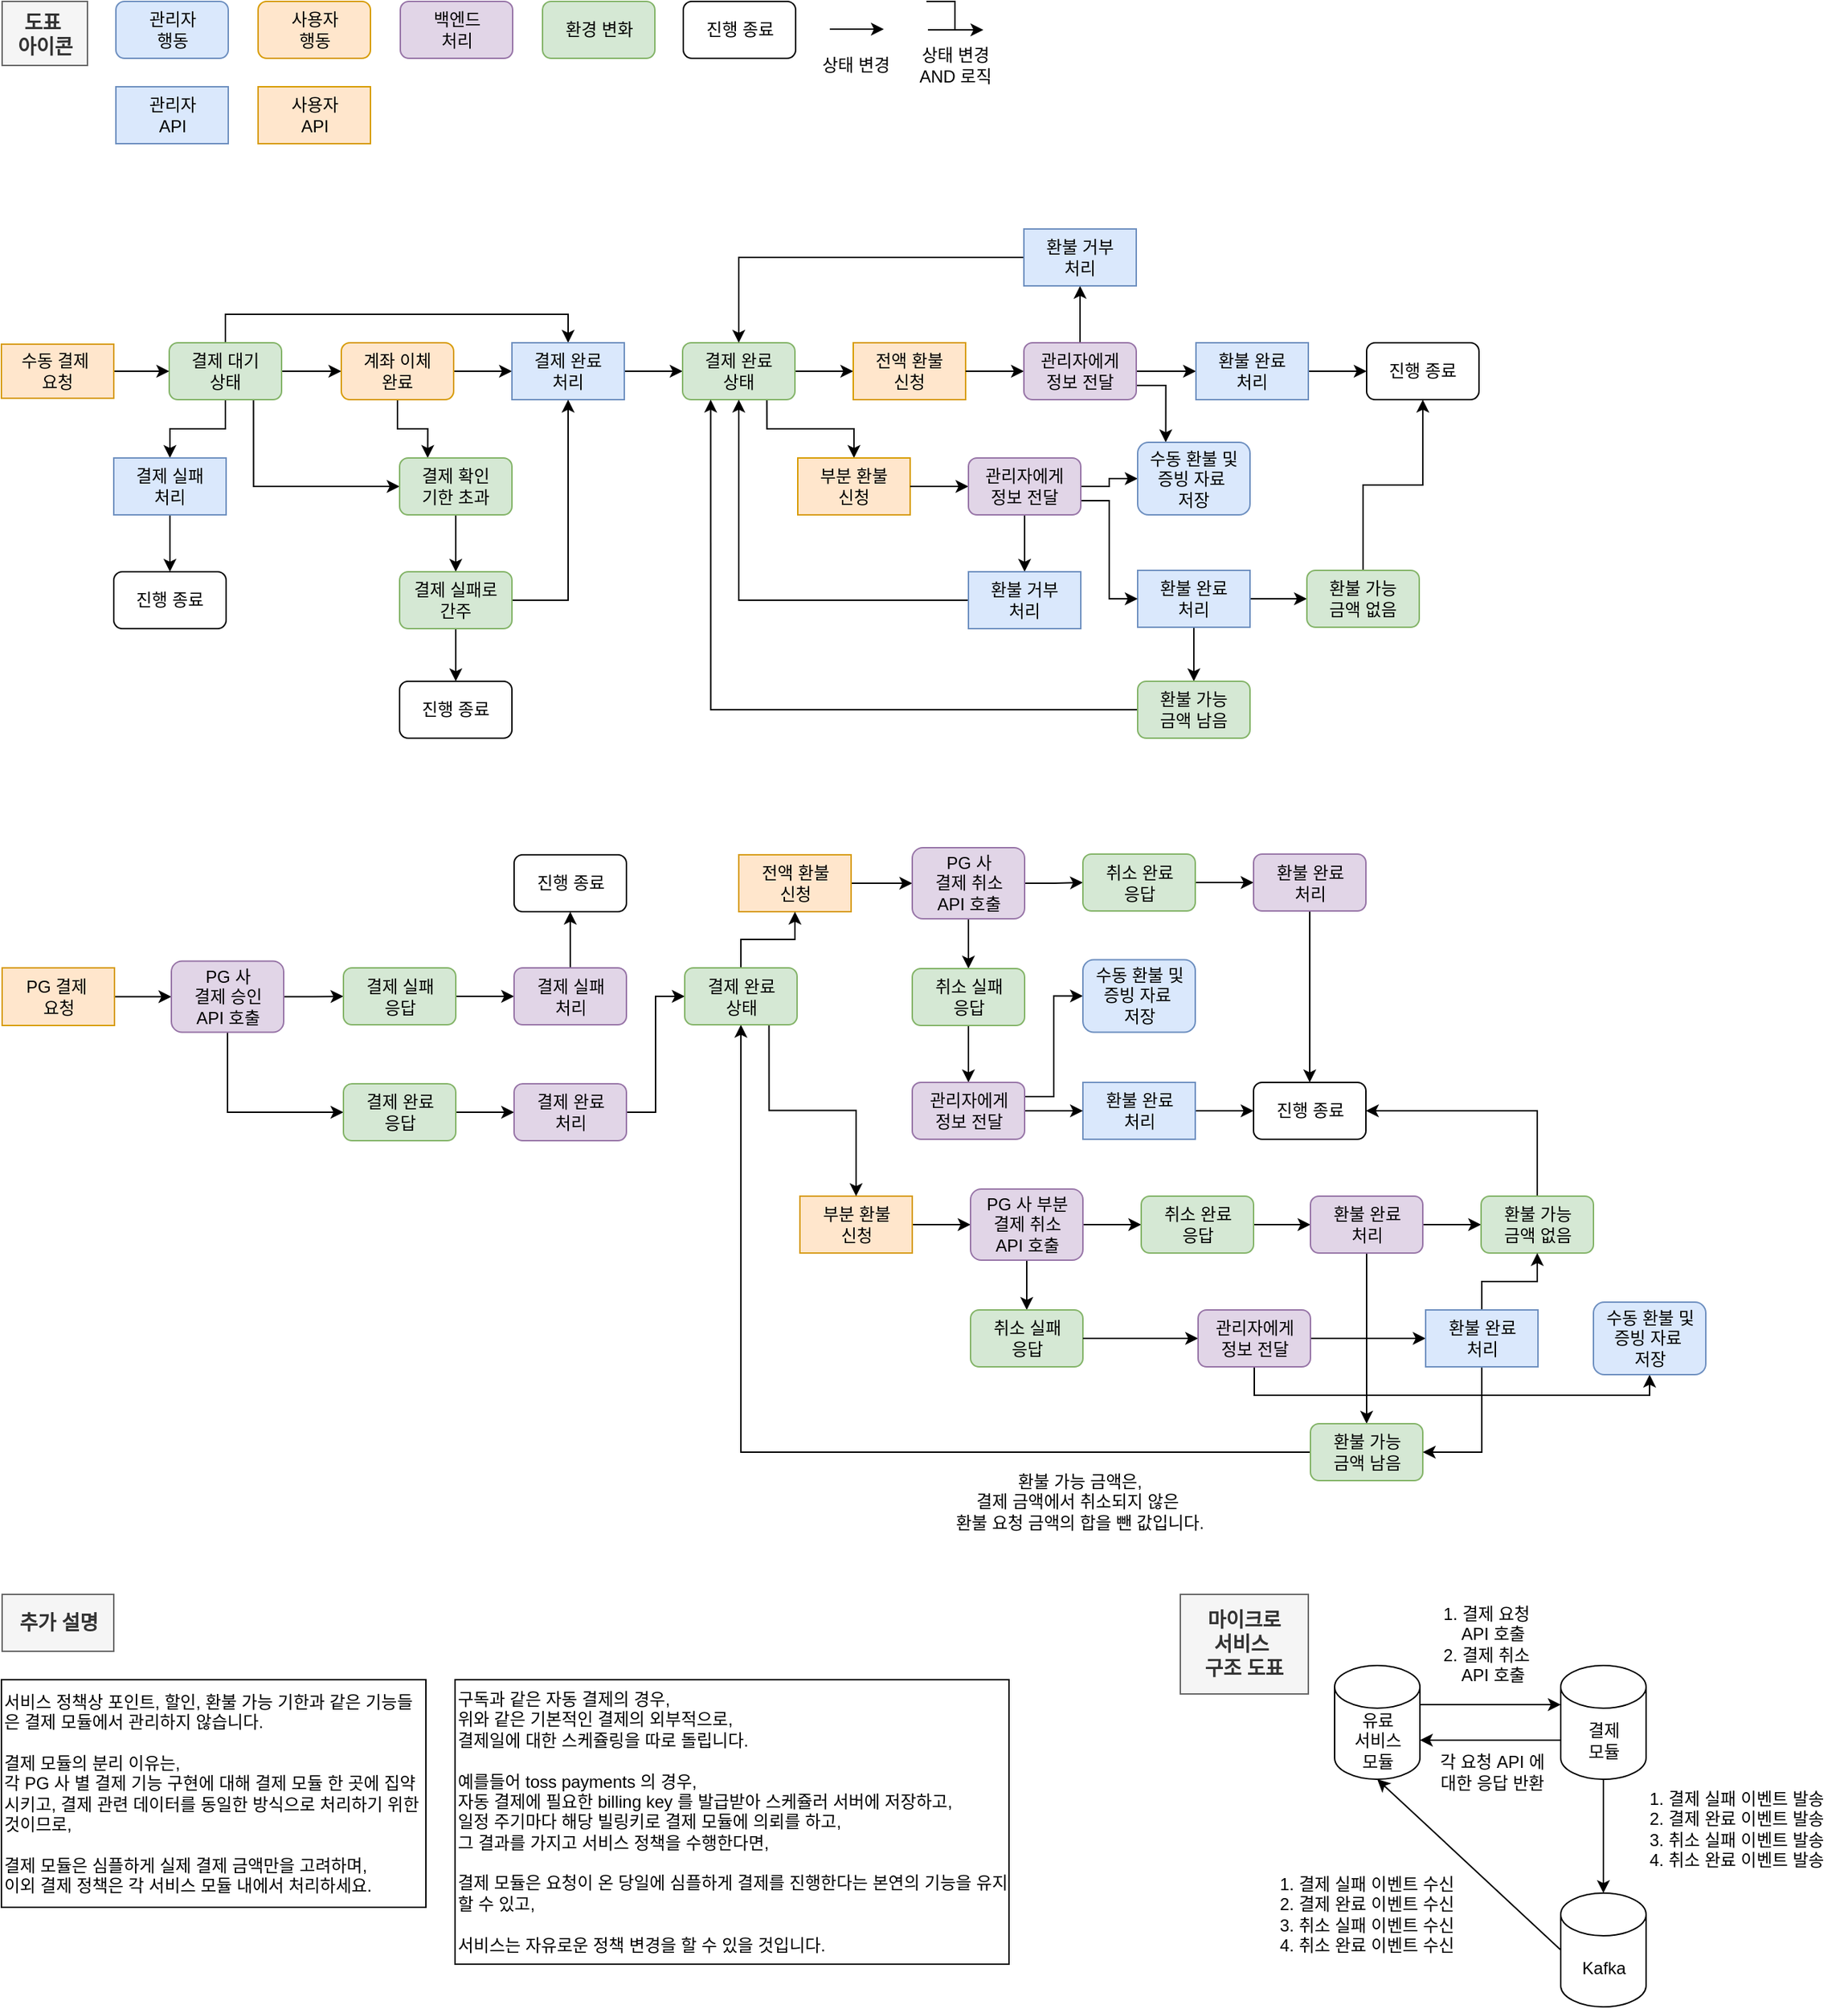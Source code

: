 <mxfile version="26.0.10">
  <diagram id="oqy4PZCd6PENjl3Pe7tr" name="페이지-1">
    <mxGraphModel dx="2247" dy="738" grid="1" gridSize="10" guides="1" tooltips="1" connect="1" arrows="1" fold="1" page="1" pageScale="1" pageWidth="827" pageHeight="1169" math="0" shadow="0">
      <root>
        <mxCell id="0" />
        <mxCell id="1" parent="0" />
        <mxCell id="JlWx71PcETxcQGxaRROG-6" value="도표&amp;nbsp;&lt;div&gt;아이콘&lt;/div&gt;" style="text;html=1;align=center;verticalAlign=middle;whiteSpace=wrap;rounded=0;fontStyle=1;fontSize=14;fillColor=#f5f5f5;fontColor=#333333;strokeColor=#666666;" parent="1" vertex="1">
          <mxGeometry x="-758.5" y="40" width="60" height="45" as="geometry" />
        </mxCell>
        <mxCell id="1YGuz9OffCYlHXGNewsi-32" style="edgeStyle=orthogonalEdgeStyle;rounded=0;orthogonalLoop=1;jettySize=auto;html=1;exitX=1;exitY=0.5;exitDx=0;exitDy=0;entryX=0;entryY=0.5;entryDx=0;entryDy=0;" edge="1" parent="1" source="JlWx71PcETxcQGxaRROG-9" target="JlWx71PcETxcQGxaRROG-17">
          <mxGeometry relative="1" as="geometry" />
        </mxCell>
        <mxCell id="JlWx71PcETxcQGxaRROG-9" value="PG&amp;nbsp;&lt;span style=&quot;background-color: transparent; color: light-dark(rgb(0, 0, 0), rgb(229, 255, 0));&quot;&gt;결제&amp;nbsp;&lt;/span&gt;&lt;div&gt;요청&lt;/div&gt;" style="rounded=0;whiteSpace=wrap;html=1;fillColor=#ffe6cc;strokeColor=#d79b00;fontColor=light-dark(#000000,#E5FF00);" parent="1" vertex="1">
          <mxGeometry x="-758.5" y="719.5" width="79" height="40.5" as="geometry" />
        </mxCell>
        <mxCell id="JlWx71PcETxcQGxaRROG-10" value="사용자&lt;div&gt;행동&lt;/div&gt;" style="rounded=1;whiteSpace=wrap;html=1;fillColor=#ffe6cc;strokeColor=#d79b00;" parent="1" vertex="1">
          <mxGeometry x="-578.5" y="40" width="79" height="40" as="geometry" />
        </mxCell>
        <mxCell id="JlWx71PcETxcQGxaRROG-11" value="환경 변화" style="rounded=1;whiteSpace=wrap;html=1;fillColor=#d5e8d4;strokeColor=#82b366;" parent="1" vertex="1">
          <mxGeometry x="-378.5" y="40" width="79" height="40" as="geometry" />
        </mxCell>
        <mxCell id="JlWx71PcETxcQGxaRROG-12" value="관리자&lt;div&gt;행동&lt;/div&gt;" style="rounded=1;whiteSpace=wrap;html=1;fillColor=#dae8fc;strokeColor=#6c8ebf;" parent="1" vertex="1">
          <mxGeometry x="-678.5" y="40" width="79" height="40" as="geometry" />
        </mxCell>
        <mxCell id="JlWx71PcETxcQGxaRROG-16" value="백엔드&lt;div&gt;처리&lt;/div&gt;" style="rounded=1;whiteSpace=wrap;html=1;fillColor=#e1d5e7;strokeColor=#9673a6;" parent="1" vertex="1">
          <mxGeometry x="-478.5" y="40" width="79" height="40" as="geometry" />
        </mxCell>
        <mxCell id="JlWx71PcETxcQGxaRROG-84" style="edgeStyle=orthogonalEdgeStyle;rounded=0;orthogonalLoop=1;jettySize=auto;html=1;exitX=0.5;exitY=1;exitDx=0;exitDy=0;entryX=0;entryY=0.5;entryDx=0;entryDy=0;" parent="1" source="JlWx71PcETxcQGxaRROG-17" target="JlWx71PcETxcQGxaRROG-23" edge="1">
          <mxGeometry relative="1" as="geometry" />
        </mxCell>
        <mxCell id="1YGuz9OffCYlHXGNewsi-34" style="edgeStyle=orthogonalEdgeStyle;rounded=0;orthogonalLoop=1;jettySize=auto;html=1;exitX=1;exitY=0.5;exitDx=0;exitDy=0;entryX=0;entryY=0.5;entryDx=0;entryDy=0;" edge="1" parent="1" source="JlWx71PcETxcQGxaRROG-17" target="JlWx71PcETxcQGxaRROG-18">
          <mxGeometry relative="1" as="geometry" />
        </mxCell>
        <mxCell id="JlWx71PcETxcQGxaRROG-17" value="PG 사&lt;div&gt;결제 승인&lt;/div&gt;&lt;div&gt;API 호출&lt;/div&gt;" style="rounded=1;whiteSpace=wrap;html=1;fillColor=#e1d5e7;strokeColor=#9673a6;" parent="1" vertex="1">
          <mxGeometry x="-639.5" y="714.75" width="79" height="50" as="geometry" />
        </mxCell>
        <mxCell id="1YGuz9OffCYlHXGNewsi-35" style="edgeStyle=orthogonalEdgeStyle;rounded=0;orthogonalLoop=1;jettySize=auto;html=1;exitX=1;exitY=0.5;exitDx=0;exitDy=0;entryX=0;entryY=0.5;entryDx=0;entryDy=0;" edge="1" parent="1" source="JlWx71PcETxcQGxaRROG-18" target="JlWx71PcETxcQGxaRROG-21">
          <mxGeometry relative="1" as="geometry" />
        </mxCell>
        <mxCell id="JlWx71PcETxcQGxaRROG-18" value="결제 실패&lt;div&gt;응답&lt;/div&gt;" style="rounded=1;whiteSpace=wrap;html=1;fillColor=#d5e8d4;strokeColor=#82b366;" parent="1" vertex="1">
          <mxGeometry x="-518.5" y="719.5" width="79" height="40" as="geometry" />
        </mxCell>
        <mxCell id="JlWx71PcETxcQGxaRROG-104" style="edgeStyle=orthogonalEdgeStyle;rounded=0;orthogonalLoop=1;jettySize=auto;html=1;exitX=0.5;exitY=0;exitDx=0;exitDy=0;entryX=0.5;entryY=1;entryDx=0;entryDy=0;" parent="1" source="JlWx71PcETxcQGxaRROG-21" target="JlWx71PcETxcQGxaRROG-82" edge="1">
          <mxGeometry relative="1" as="geometry" />
        </mxCell>
        <mxCell id="JlWx71PcETxcQGxaRROG-21" value="결제 실패&lt;div&gt;처리&lt;/div&gt;" style="rounded=1;whiteSpace=wrap;html=1;fillColor=#e1d5e7;strokeColor=#9673a6;" parent="1" vertex="1">
          <mxGeometry x="-398.5" y="719.5" width="79" height="40" as="geometry" />
        </mxCell>
        <mxCell id="JlWx71PcETxcQGxaRROG-31" style="edgeStyle=orthogonalEdgeStyle;rounded=0;orthogonalLoop=1;jettySize=auto;html=1;exitX=1;exitY=0.5;exitDx=0;exitDy=0;entryX=0;entryY=0.5;entryDx=0;entryDy=0;" parent="1" source="JlWx71PcETxcQGxaRROG-23" target="JlWx71PcETxcQGxaRROG-30" edge="1">
          <mxGeometry relative="1" as="geometry" />
        </mxCell>
        <mxCell id="JlWx71PcETxcQGxaRROG-23" value="결제 완료&lt;div&gt;응답&lt;/div&gt;" style="rounded=1;whiteSpace=wrap;html=1;fillColor=#d5e8d4;strokeColor=#82b366;" parent="1" vertex="1">
          <mxGeometry x="-518.5" y="801" width="79" height="40" as="geometry" />
        </mxCell>
        <mxCell id="CvlWErG64kKq0DU1_9UF-93" style="edgeStyle=orthogonalEdgeStyle;rounded=0;orthogonalLoop=1;jettySize=auto;html=1;exitX=1;exitY=0.5;exitDx=0;exitDy=0;entryX=0;entryY=0.5;entryDx=0;entryDy=0;" parent="1" source="JlWx71PcETxcQGxaRROG-30" target="CvlWErG64kKq0DU1_9UF-92" edge="1">
          <mxGeometry relative="1" as="geometry" />
        </mxCell>
        <mxCell id="JlWx71PcETxcQGxaRROG-30" value="결제 완료&lt;div&gt;처리&lt;/div&gt;" style="rounded=1;whiteSpace=wrap;html=1;fillColor=#e1d5e7;strokeColor=#9673a6;" parent="1" vertex="1">
          <mxGeometry x="-398.5" y="801" width="79" height="40" as="geometry" />
        </mxCell>
        <mxCell id="JlWx71PcETxcQGxaRROG-49" style="edgeStyle=orthogonalEdgeStyle;rounded=0;orthogonalLoop=1;jettySize=auto;html=1;exitX=1;exitY=0.5;exitDx=0;exitDy=0;entryX=0;entryY=0.5;entryDx=0;entryDy=0;" parent="1" source="JlWx71PcETxcQGxaRROG-34" target="JlWx71PcETxcQGxaRROG-37" edge="1">
          <mxGeometry relative="1" as="geometry" />
        </mxCell>
        <mxCell id="JlWx71PcETxcQGxaRROG-50" style="edgeStyle=orthogonalEdgeStyle;rounded=0;orthogonalLoop=1;jettySize=auto;html=1;exitX=0.5;exitY=1;exitDx=0;exitDy=0;entryX=0.5;entryY=0;entryDx=0;entryDy=0;" parent="1" source="JlWx71PcETxcQGxaRROG-34" target="JlWx71PcETxcQGxaRROG-39" edge="1">
          <mxGeometry relative="1" as="geometry" />
        </mxCell>
        <mxCell id="1YGuz9OffCYlHXGNewsi-1" style="edgeStyle=orthogonalEdgeStyle;rounded=0;orthogonalLoop=1;jettySize=auto;html=1;exitX=0.75;exitY=1;exitDx=0;exitDy=0;entryX=0;entryY=0.5;entryDx=0;entryDy=0;" edge="1" parent="1" source="JlWx71PcETxcQGxaRROG-34" target="JlWx71PcETxcQGxaRROG-86">
          <mxGeometry relative="1" as="geometry" />
        </mxCell>
        <mxCell id="1YGuz9OffCYlHXGNewsi-4" style="edgeStyle=orthogonalEdgeStyle;rounded=0;orthogonalLoop=1;jettySize=auto;html=1;exitX=0.5;exitY=0;exitDx=0;exitDy=0;entryX=0.5;entryY=0;entryDx=0;entryDy=0;" edge="1" parent="1" source="JlWx71PcETxcQGxaRROG-34" target="JlWx71PcETxcQGxaRROG-52">
          <mxGeometry relative="1" as="geometry" />
        </mxCell>
        <mxCell id="JlWx71PcETxcQGxaRROG-34" value="결제 대기&lt;div&gt;상태&lt;/div&gt;" style="rounded=1;whiteSpace=wrap;html=1;fillColor=#d5e8d4;strokeColor=#82b366;" parent="1" vertex="1">
          <mxGeometry x="-641" y="280" width="79" height="40" as="geometry" />
        </mxCell>
        <mxCell id="JlWx71PcETxcQGxaRROG-53" style="edgeStyle=orthogonalEdgeStyle;rounded=0;orthogonalLoop=1;jettySize=auto;html=1;exitX=1;exitY=0.5;exitDx=0;exitDy=0;entryX=0;entryY=0.5;entryDx=0;entryDy=0;" parent="1" source="JlWx71PcETxcQGxaRROG-37" target="JlWx71PcETxcQGxaRROG-52" edge="1">
          <mxGeometry relative="1" as="geometry" />
        </mxCell>
        <mxCell id="1YGuz9OffCYlHXGNewsi-16" style="edgeStyle=orthogonalEdgeStyle;rounded=0;orthogonalLoop=1;jettySize=auto;html=1;exitX=0.5;exitY=1;exitDx=0;exitDy=0;entryX=0.25;entryY=0;entryDx=0;entryDy=0;" edge="1" parent="1" source="JlWx71PcETxcQGxaRROG-37" target="JlWx71PcETxcQGxaRROG-86">
          <mxGeometry relative="1" as="geometry" />
        </mxCell>
        <mxCell id="JlWx71PcETxcQGxaRROG-37" value="계좌 이체&lt;div&gt;완료&lt;/div&gt;" style="rounded=1;whiteSpace=wrap;html=1;fillColor=#ffe6cc;strokeColor=#d79b00;" parent="1" vertex="1">
          <mxGeometry x="-520" y="280" width="79" height="40" as="geometry" />
        </mxCell>
        <mxCell id="JlWx71PcETxcQGxaRROG-51" style="edgeStyle=orthogonalEdgeStyle;rounded=0;orthogonalLoop=1;jettySize=auto;html=1;exitX=0.5;exitY=1;exitDx=0;exitDy=0;entryX=0.5;entryY=0;entryDx=0;entryDy=0;" parent="1" source="JlWx71PcETxcQGxaRROG-39" target="JlWx71PcETxcQGxaRROG-41" edge="1">
          <mxGeometry relative="1" as="geometry" />
        </mxCell>
        <mxCell id="JlWx71PcETxcQGxaRROG-39" value="결제 실패&lt;div&gt;처리&lt;/div&gt;" style="rounded=0;whiteSpace=wrap;html=1;fillColor=#dae8fc;strokeColor=#6c8ebf;fontColor=light-dark(#000000,#E5FF00);" parent="1" vertex="1">
          <mxGeometry x="-680" y="361" width="79" height="40" as="geometry" />
        </mxCell>
        <mxCell id="JlWx71PcETxcQGxaRROG-41" value="진행 종료" style="rounded=1;whiteSpace=wrap;html=1;" parent="1" vertex="1">
          <mxGeometry x="-680" y="441" width="79" height="40" as="geometry" />
        </mxCell>
        <mxCell id="CvlWErG64kKq0DU1_9UF-45" style="edgeStyle=orthogonalEdgeStyle;rounded=0;orthogonalLoop=1;jettySize=auto;html=1;exitX=1;exitY=0.5;exitDx=0;exitDy=0;entryX=0;entryY=0.5;entryDx=0;entryDy=0;" parent="1" source="JlWx71PcETxcQGxaRROG-52" target="CvlWErG64kKq0DU1_9UF-43" edge="1">
          <mxGeometry relative="1" as="geometry" />
        </mxCell>
        <mxCell id="JlWx71PcETxcQGxaRROG-52" value="결제 완료&lt;div&gt;처리&lt;/div&gt;" style="rounded=0;whiteSpace=wrap;html=1;fillColor=#dae8fc;strokeColor=#6c8ebf;fontColor=light-dark(#000000,#E5FF00);" parent="1" vertex="1">
          <mxGeometry x="-400" y="280" width="79" height="40" as="geometry" />
        </mxCell>
        <mxCell id="1YGuz9OffCYlHXGNewsi-31" style="edgeStyle=orthogonalEdgeStyle;rounded=0;orthogonalLoop=1;jettySize=auto;html=1;exitX=1;exitY=0.5;exitDx=0;exitDy=0;entryX=0;entryY=0.5;entryDx=0;entryDy=0;" edge="1" parent="1" source="JlWx71PcETxcQGxaRROG-76" target="JlWx71PcETxcQGxaRROG-34">
          <mxGeometry relative="1" as="geometry" />
        </mxCell>
        <mxCell id="JlWx71PcETxcQGxaRROG-76" value="&lt;div&gt;수동&amp;nbsp;&lt;span style=&quot;background-color: transparent;&quot;&gt;결제&lt;/span&gt;&amp;nbsp;&lt;/div&gt;&lt;div&gt;요청&lt;/div&gt;" style="rounded=0;whiteSpace=wrap;html=1;fillColor=#ffe6cc;strokeColor=#d79b00;fontColor=light-dark(#000000,#E5FF00);" parent="1" vertex="1">
          <mxGeometry x="-759" y="281" width="79" height="38" as="geometry" />
        </mxCell>
        <mxCell id="JlWx71PcETxcQGxaRROG-82" value="진행 종료" style="rounded=1;whiteSpace=wrap;html=1;" parent="1" vertex="1">
          <mxGeometry x="-398.5" y="640" width="79" height="40" as="geometry" />
        </mxCell>
        <mxCell id="JlWx71PcETxcQGxaRROG-85" style="edgeStyle=orthogonalEdgeStyle;rounded=0;orthogonalLoop=1;jettySize=auto;html=1;exitX=0.5;exitY=1;exitDx=0;exitDy=0;entryX=0.5;entryY=0;entryDx=0;entryDy=0;" parent="1" source="JlWx71PcETxcQGxaRROG-86" target="JlWx71PcETxcQGxaRROG-89" edge="1">
          <mxGeometry relative="1" as="geometry" />
        </mxCell>
        <mxCell id="JlWx71PcETxcQGxaRROG-86" value="결제 확인&lt;div&gt;기한 초과&lt;/div&gt;" style="rounded=1;whiteSpace=wrap;html=1;fillColor=#d5e8d4;strokeColor=#82b366;" parent="1" vertex="1">
          <mxGeometry x="-479" y="361" width="79" height="40" as="geometry" />
        </mxCell>
        <mxCell id="JlWx71PcETxcQGxaRROG-87" style="edgeStyle=orthogonalEdgeStyle;rounded=0;orthogonalLoop=1;jettySize=auto;html=1;exitX=0.5;exitY=1;exitDx=0;exitDy=0;entryX=0.5;entryY=0;entryDx=0;entryDy=0;" parent="1" source="JlWx71PcETxcQGxaRROG-89" target="JlWx71PcETxcQGxaRROG-90" edge="1">
          <mxGeometry relative="1" as="geometry" />
        </mxCell>
        <mxCell id="1YGuz9OffCYlHXGNewsi-3" style="edgeStyle=orthogonalEdgeStyle;rounded=0;orthogonalLoop=1;jettySize=auto;html=1;exitX=1;exitY=0.5;exitDx=0;exitDy=0;entryX=0.5;entryY=1;entryDx=0;entryDy=0;" edge="1" parent="1" source="JlWx71PcETxcQGxaRROG-89" target="JlWx71PcETxcQGxaRROG-52">
          <mxGeometry relative="1" as="geometry" />
        </mxCell>
        <mxCell id="JlWx71PcETxcQGxaRROG-89" value="결제 실패로&lt;div&gt;간주&lt;/div&gt;" style="rounded=1;whiteSpace=wrap;html=1;fillColor=#d5e8d4;strokeColor=#82b366;" parent="1" vertex="1">
          <mxGeometry x="-479" y="441" width="79" height="40" as="geometry" />
        </mxCell>
        <mxCell id="JlWx71PcETxcQGxaRROG-90" value="진행 종료" style="rounded=1;whiteSpace=wrap;html=1;" parent="1" vertex="1">
          <mxGeometry x="-479" y="518" width="79" height="40" as="geometry" />
        </mxCell>
        <mxCell id="JlWx71PcETxcQGxaRROG-108" style="edgeStyle=orthogonalEdgeStyle;rounded=0;orthogonalLoop=1;jettySize=auto;html=1;exitX=1;exitY=0.5;exitDx=0;exitDy=0;entryX=0;entryY=0.5;entryDx=0;entryDy=0;" parent="1" source="JlWx71PcETxcQGxaRROG-98" target="JlWx71PcETxcQGxaRROG-107" edge="1">
          <mxGeometry relative="1" as="geometry" />
        </mxCell>
        <mxCell id="JlWx71PcETxcQGxaRROG-98" value="전액 환불&lt;div&gt;신청&lt;/div&gt;" style="rounded=0;whiteSpace=wrap;html=1;fillColor=#ffe6cc;strokeColor=#d79b00;fontColor=light-dark(#000000,#E5FF00);" parent="1" vertex="1">
          <mxGeometry x="-240.5" y="640" width="79" height="40" as="geometry" />
        </mxCell>
        <mxCell id="JlWx71PcETxcQGxaRROG-112" style="edgeStyle=orthogonalEdgeStyle;rounded=0;orthogonalLoop=1;jettySize=auto;html=1;exitX=1;exitY=0.5;exitDx=0;exitDy=0;entryX=0;entryY=0.5;entryDx=0;entryDy=0;" parent="1" source="JlWx71PcETxcQGxaRROG-107" target="JlWx71PcETxcQGxaRROG-111" edge="1">
          <mxGeometry relative="1" as="geometry" />
        </mxCell>
        <mxCell id="1YGuz9OffCYlHXGNewsi-40" style="edgeStyle=orthogonalEdgeStyle;rounded=0;orthogonalLoop=1;jettySize=auto;html=1;exitX=0.5;exitY=1;exitDx=0;exitDy=0;entryX=0.5;entryY=0;entryDx=0;entryDy=0;" edge="1" parent="1" source="JlWx71PcETxcQGxaRROG-107" target="JlWx71PcETxcQGxaRROG-109">
          <mxGeometry relative="1" as="geometry" />
        </mxCell>
        <mxCell id="JlWx71PcETxcQGxaRROG-107" value="PG 사&lt;div&gt;결제 취소&lt;/div&gt;&lt;div&gt;API 호출&lt;/div&gt;" style="rounded=1;whiteSpace=wrap;html=1;fillColor=#e1d5e7;strokeColor=#9673a6;" parent="1" vertex="1">
          <mxGeometry x="-118.5" y="635" width="79" height="50" as="geometry" />
        </mxCell>
        <mxCell id="1YGuz9OffCYlHXGNewsi-39" style="edgeStyle=orthogonalEdgeStyle;rounded=0;orthogonalLoop=1;jettySize=auto;html=1;exitX=0.5;exitY=1;exitDx=0;exitDy=0;entryX=0.5;entryY=0;entryDx=0;entryDy=0;" edge="1" parent="1" source="JlWx71PcETxcQGxaRROG-109" target="CvlWErG64kKq0DU1_9UF-77">
          <mxGeometry relative="1" as="geometry" />
        </mxCell>
        <mxCell id="JlWx71PcETxcQGxaRROG-109" value="취소 실패&lt;div&gt;응답&lt;/div&gt;" style="rounded=1;whiteSpace=wrap;html=1;fillColor=#d5e8d4;strokeColor=#82b366;" parent="1" vertex="1">
          <mxGeometry x="-118.5" y="720" width="79" height="40" as="geometry" />
        </mxCell>
        <mxCell id="CvlWErG64kKq0DU1_9UF-4" style="edgeStyle=orthogonalEdgeStyle;rounded=0;orthogonalLoop=1;jettySize=auto;html=1;exitX=1;exitY=0.5;exitDx=0;exitDy=0;" parent="1" source="JlWx71PcETxcQGxaRROG-111" target="CvlWErG64kKq0DU1_9UF-3" edge="1">
          <mxGeometry relative="1" as="geometry" />
        </mxCell>
        <mxCell id="JlWx71PcETxcQGxaRROG-111" value="취소 완료&lt;div&gt;응답&lt;/div&gt;" style="rounded=1;whiteSpace=wrap;html=1;fillColor=#d5e8d4;strokeColor=#82b366;" parent="1" vertex="1">
          <mxGeometry x="1.5" y="639.5" width="79" height="40" as="geometry" />
        </mxCell>
        <mxCell id="CvlWErG64kKq0DU1_9UF-5" style="edgeStyle=orthogonalEdgeStyle;rounded=0;orthogonalLoop=1;jettySize=auto;html=1;exitX=1;exitY=0.5;exitDx=0;exitDy=0;entryX=0;entryY=0.5;entryDx=0;entryDy=0;" parent="1" source="JlWx71PcETxcQGxaRROG-113" target="CvlWErG64kKq0DU1_9UF-1" edge="1">
          <mxGeometry relative="1" as="geometry" />
        </mxCell>
        <mxCell id="JlWx71PcETxcQGxaRROG-113" value="&lt;div&gt;환불 완료&lt;br&gt;&lt;div&gt;처리&lt;/div&gt;&lt;/div&gt;" style="rounded=0;whiteSpace=wrap;html=1;fillColor=#dae8fc;strokeColor=#6c8ebf;fontColor=light-dark(#000000,#E5FF00);" parent="1" vertex="1">
          <mxGeometry x="1.5" y="800" width="79" height="40" as="geometry" />
        </mxCell>
        <mxCell id="CvlWErG64kKq0DU1_9UF-1" value="진행 종료" style="rounded=1;whiteSpace=wrap;html=1;" parent="1" vertex="1">
          <mxGeometry x="121.5" y="800" width="79" height="40" as="geometry" />
        </mxCell>
        <mxCell id="1YGuz9OffCYlHXGNewsi-41" style="edgeStyle=orthogonalEdgeStyle;rounded=0;orthogonalLoop=1;jettySize=auto;html=1;exitX=0.5;exitY=1;exitDx=0;exitDy=0;entryX=0.5;entryY=0;entryDx=0;entryDy=0;" edge="1" parent="1" source="CvlWErG64kKq0DU1_9UF-3" target="CvlWErG64kKq0DU1_9UF-1">
          <mxGeometry relative="1" as="geometry" />
        </mxCell>
        <mxCell id="CvlWErG64kKq0DU1_9UF-3" value="환불 완료&lt;div&gt;처리&lt;/div&gt;" style="rounded=1;whiteSpace=wrap;html=1;fillColor=#e1d5e7;strokeColor=#9673a6;" parent="1" vertex="1">
          <mxGeometry x="121.5" y="639.5" width="79" height="40" as="geometry" />
        </mxCell>
        <mxCell id="CvlWErG64kKq0DU1_9UF-11" style="edgeStyle=orthogonalEdgeStyle;rounded=0;orthogonalLoop=1;jettySize=auto;html=1;exitX=1;exitY=0.5;exitDx=0;exitDy=0;entryX=0;entryY=0.5;entryDx=0;entryDy=0;" parent="1" source="CvlWErG64kKq0DU1_9UF-8" target="CvlWErG64kKq0DU1_9UF-10" edge="1">
          <mxGeometry relative="1" as="geometry" />
        </mxCell>
        <mxCell id="CvlWErG64kKq0DU1_9UF-8" value="부분 환불&lt;div&gt;신청&lt;/div&gt;" style="rounded=0;whiteSpace=wrap;html=1;fillColor=#ffe6cc;strokeColor=#d79b00;fontColor=light-dark(#000000,#E5FF00);" parent="1" vertex="1">
          <mxGeometry x="-197.5" y="880" width="79" height="40" as="geometry" />
        </mxCell>
        <mxCell id="CvlWErG64kKq0DU1_9UF-13" style="edgeStyle=orthogonalEdgeStyle;rounded=0;orthogonalLoop=1;jettySize=auto;html=1;exitX=1;exitY=0.5;exitDx=0;exitDy=0;entryX=0;entryY=0.5;entryDx=0;entryDy=0;" parent="1" source="CvlWErG64kKq0DU1_9UF-10" target="CvlWErG64kKq0DU1_9UF-12" edge="1">
          <mxGeometry relative="1" as="geometry" />
        </mxCell>
        <mxCell id="CvlWErG64kKq0DU1_9UF-24" style="edgeStyle=orthogonalEdgeStyle;rounded=0;orthogonalLoop=1;jettySize=auto;html=1;exitX=0.5;exitY=1;exitDx=0;exitDy=0;entryX=0.5;entryY=0;entryDx=0;entryDy=0;" parent="1" source="CvlWErG64kKq0DU1_9UF-10" target="CvlWErG64kKq0DU1_9UF-23" edge="1">
          <mxGeometry relative="1" as="geometry" />
        </mxCell>
        <mxCell id="CvlWErG64kKq0DU1_9UF-10" value="PG 사 부분&lt;div&gt;결제 취소&lt;/div&gt;&lt;div&gt;API 호출&lt;/div&gt;" style="rounded=1;whiteSpace=wrap;html=1;fillColor=#e1d5e7;strokeColor=#9673a6;" parent="1" vertex="1">
          <mxGeometry x="-77.5" y="875" width="79" height="50" as="geometry" />
        </mxCell>
        <mxCell id="CvlWErG64kKq0DU1_9UF-15" style="edgeStyle=orthogonalEdgeStyle;rounded=0;orthogonalLoop=1;jettySize=auto;html=1;exitX=1;exitY=0.5;exitDx=0;exitDy=0;entryX=0;entryY=0.5;entryDx=0;entryDy=0;" parent="1" source="CvlWErG64kKq0DU1_9UF-12" target="CvlWErG64kKq0DU1_9UF-14" edge="1">
          <mxGeometry relative="1" as="geometry" />
        </mxCell>
        <mxCell id="CvlWErG64kKq0DU1_9UF-12" value="취소 완료&lt;div&gt;응답&lt;/div&gt;" style="rounded=1;whiteSpace=wrap;html=1;fillColor=#d5e8d4;strokeColor=#82b366;" parent="1" vertex="1">
          <mxGeometry x="42.5" y="880" width="79" height="40" as="geometry" />
        </mxCell>
        <mxCell id="CvlWErG64kKq0DU1_9UF-21" style="edgeStyle=orthogonalEdgeStyle;rounded=0;orthogonalLoop=1;jettySize=auto;html=1;exitX=1;exitY=0.5;exitDx=0;exitDy=0;entryX=0;entryY=0.5;entryDx=0;entryDy=0;" parent="1" source="CvlWErG64kKq0DU1_9UF-14" target="CvlWErG64kKq0DU1_9UF-19" edge="1">
          <mxGeometry relative="1" as="geometry" />
        </mxCell>
        <mxCell id="1YGuz9OffCYlHXGNewsi-48" style="edgeStyle=orthogonalEdgeStyle;rounded=0;orthogonalLoop=1;jettySize=auto;html=1;exitX=0.5;exitY=1;exitDx=0;exitDy=0;entryX=0.5;entryY=0;entryDx=0;entryDy=0;" edge="1" parent="1" source="CvlWErG64kKq0DU1_9UF-14" target="CvlWErG64kKq0DU1_9UF-16">
          <mxGeometry relative="1" as="geometry" />
        </mxCell>
        <mxCell id="CvlWErG64kKq0DU1_9UF-14" value="환불 완료&lt;div&gt;처리&lt;/div&gt;" style="rounded=1;whiteSpace=wrap;html=1;fillColor=#e1d5e7;strokeColor=#9673a6;" parent="1" vertex="1">
          <mxGeometry x="161.5" y="880" width="79" height="40" as="geometry" />
        </mxCell>
        <mxCell id="1YGuz9OffCYlHXGNewsi-47" style="edgeStyle=orthogonalEdgeStyle;rounded=0;orthogonalLoop=1;jettySize=auto;html=1;exitX=0;exitY=0.5;exitDx=0;exitDy=0;entryX=0.5;entryY=1;entryDx=0;entryDy=0;" edge="1" parent="1" source="CvlWErG64kKq0DU1_9UF-16" target="CvlWErG64kKq0DU1_9UF-92">
          <mxGeometry relative="1" as="geometry" />
        </mxCell>
        <mxCell id="CvlWErG64kKq0DU1_9UF-16" value="환불 가능&lt;div&gt;금액 남음&lt;/div&gt;" style="rounded=1;whiteSpace=wrap;html=1;fillColor=#d5e8d4;strokeColor=#82b366;" parent="1" vertex="1">
          <mxGeometry x="161.5" y="1040" width="79" height="40" as="geometry" />
        </mxCell>
        <mxCell id="1YGuz9OffCYlHXGNewsi-44" style="edgeStyle=orthogonalEdgeStyle;rounded=0;orthogonalLoop=1;jettySize=auto;html=1;exitX=0.5;exitY=0;exitDx=0;exitDy=0;entryX=1;entryY=0.5;entryDx=0;entryDy=0;" edge="1" parent="1" source="CvlWErG64kKq0DU1_9UF-19" target="CvlWErG64kKq0DU1_9UF-1">
          <mxGeometry relative="1" as="geometry" />
        </mxCell>
        <mxCell id="CvlWErG64kKq0DU1_9UF-19" value="환불 가능&lt;div&gt;금액 없음&lt;/div&gt;" style="rounded=1;whiteSpace=wrap;html=1;fillColor=#d5e8d4;strokeColor=#82b366;" parent="1" vertex="1">
          <mxGeometry x="281.5" y="880" width="79" height="40" as="geometry" />
        </mxCell>
        <mxCell id="CvlWErG64kKq0DU1_9UF-26" style="edgeStyle=orthogonalEdgeStyle;rounded=0;orthogonalLoop=1;jettySize=auto;html=1;exitX=1;exitY=0.5;exitDx=0;exitDy=0;entryX=0;entryY=0.5;entryDx=0;entryDy=0;" parent="1" source="CvlWErG64kKq0DU1_9UF-80" target="CvlWErG64kKq0DU1_9UF-25" edge="1">
          <mxGeometry relative="1" as="geometry" />
        </mxCell>
        <mxCell id="CvlWErG64kKq0DU1_9UF-23" value="취소 실패&lt;div&gt;응답&lt;/div&gt;" style="rounded=1;whiteSpace=wrap;html=1;fillColor=#d5e8d4;strokeColor=#82b366;" parent="1" vertex="1">
          <mxGeometry x="-77.5" y="960" width="79" height="40" as="geometry" />
        </mxCell>
        <mxCell id="1YGuz9OffCYlHXGNewsi-45" style="edgeStyle=orthogonalEdgeStyle;rounded=0;orthogonalLoop=1;jettySize=auto;html=1;exitX=0.5;exitY=0;exitDx=0;exitDy=0;entryX=0.5;entryY=1;entryDx=0;entryDy=0;" edge="1" parent="1" source="CvlWErG64kKq0DU1_9UF-25" target="CvlWErG64kKq0DU1_9UF-19">
          <mxGeometry relative="1" as="geometry" />
        </mxCell>
        <mxCell id="1YGuz9OffCYlHXGNewsi-46" style="edgeStyle=orthogonalEdgeStyle;rounded=0;orthogonalLoop=1;jettySize=auto;html=1;exitX=0.5;exitY=1;exitDx=0;exitDy=0;entryX=1;entryY=0.5;entryDx=0;entryDy=0;" edge="1" parent="1" source="CvlWErG64kKq0DU1_9UF-25" target="CvlWErG64kKq0DU1_9UF-16">
          <mxGeometry relative="1" as="geometry" />
        </mxCell>
        <mxCell id="CvlWErG64kKq0DU1_9UF-25" value="&lt;font style=&quot;color: light-dark(rgb(0, 0, 0), rgb(229, 255, 0));&quot;&gt;&lt;span&gt;환불 완료&lt;/span&gt;&lt;br&gt;&lt;/font&gt;&lt;div&gt;&lt;font style=&quot;color: light-dark(rgb(0, 0, 0), rgb(229, 255, 0));&quot;&gt;처리&lt;/font&gt;&lt;/div&gt;" style="rounded=0;whiteSpace=wrap;html=1;fillColor=#dae8fc;strokeColor=#6c8ebf;" parent="1" vertex="1">
          <mxGeometry x="242.5" y="960" width="79" height="40" as="geometry" />
        </mxCell>
        <mxCell id="CvlWErG64kKq0DU1_9UF-47" style="edgeStyle=orthogonalEdgeStyle;rounded=0;orthogonalLoop=1;jettySize=auto;html=1;exitX=1;exitY=0.5;exitDx=0;exitDy=0;entryX=0;entryY=0.5;entryDx=0;entryDy=0;" parent="1" source="CvlWErG64kKq0DU1_9UF-43" target="CvlWErG64kKq0DU1_9UF-46" edge="1">
          <mxGeometry relative="1" as="geometry" />
        </mxCell>
        <mxCell id="CvlWErG64kKq0DU1_9UF-49" style="edgeStyle=orthogonalEdgeStyle;rounded=0;orthogonalLoop=1;jettySize=auto;html=1;exitX=0.75;exitY=1;exitDx=0;exitDy=0;entryX=0.5;entryY=0;entryDx=0;entryDy=0;" parent="1" source="CvlWErG64kKq0DU1_9UF-43" target="CvlWErG64kKq0DU1_9UF-48" edge="1">
          <mxGeometry relative="1" as="geometry" />
        </mxCell>
        <mxCell id="CvlWErG64kKq0DU1_9UF-43" value="결제 완료&lt;div&gt;상태&lt;/div&gt;" style="rounded=1;whiteSpace=wrap;html=1;fillColor=#d5e8d4;strokeColor=#82b366;" parent="1" vertex="1">
          <mxGeometry x="-280" y="280" width="79" height="40" as="geometry" />
        </mxCell>
        <mxCell id="CvlWErG64kKq0DU1_9UF-51" style="edgeStyle=orthogonalEdgeStyle;rounded=0;orthogonalLoop=1;jettySize=auto;html=1;exitX=1;exitY=0.5;exitDx=0;exitDy=0;entryX=0;entryY=0.5;entryDx=0;entryDy=0;" parent="1" source="CvlWErG64kKq0DU1_9UF-86" target="CvlWErG64kKq0DU1_9UF-50" edge="1">
          <mxGeometry relative="1" as="geometry" />
        </mxCell>
        <mxCell id="CvlWErG64kKq0DU1_9UF-46" value="전액 환불&lt;div&gt;신청&lt;/div&gt;" style="rounded=0;whiteSpace=wrap;html=1;fillColor=#ffe6cc;strokeColor=#d79b00;fontColor=light-dark(#000000,#E5FF00);" parent="1" vertex="1">
          <mxGeometry x="-160" y="280" width="79" height="40" as="geometry" />
        </mxCell>
        <mxCell id="CvlWErG64kKq0DU1_9UF-48" value="부분 환불&lt;div&gt;신청&lt;/div&gt;" style="rounded=0;whiteSpace=wrap;html=1;fillColor=#ffe6cc;strokeColor=#d79b00;fontColor=light-dark(#000000,#E5FF00);" parent="1" vertex="1">
          <mxGeometry x="-199" y="361" width="79" height="40" as="geometry" />
        </mxCell>
        <mxCell id="CvlWErG64kKq0DU1_9UF-53" style="edgeStyle=orthogonalEdgeStyle;rounded=0;orthogonalLoop=1;jettySize=auto;html=1;exitX=1;exitY=0.5;exitDx=0;exitDy=0;entryX=0;entryY=0.5;entryDx=0;entryDy=0;" parent="1" source="CvlWErG64kKq0DU1_9UF-50" target="CvlWErG64kKq0DU1_9UF-52" edge="1">
          <mxGeometry relative="1" as="geometry" />
        </mxCell>
        <mxCell id="CvlWErG64kKq0DU1_9UF-50" value="&lt;div&gt;환불 완료&lt;br&gt;&lt;div&gt;처리&lt;/div&gt;&lt;/div&gt;" style="rounded=0;whiteSpace=wrap;html=1;fillColor=#dae8fc;strokeColor=#6c8ebf;fontColor=light-dark(#000000,#E5FF00);" parent="1" vertex="1">
          <mxGeometry x="81" y="280" width="79" height="40" as="geometry" />
        </mxCell>
        <mxCell id="CvlWErG64kKq0DU1_9UF-52" value="진행 종료" style="rounded=1;whiteSpace=wrap;html=1;" parent="1" vertex="1">
          <mxGeometry x="201" y="280" width="79" height="40" as="geometry" />
        </mxCell>
        <mxCell id="CvlWErG64kKq0DU1_9UF-57" style="edgeStyle=orthogonalEdgeStyle;rounded=0;orthogonalLoop=1;jettySize=auto;html=1;exitX=1;exitY=0.5;exitDx=0;exitDy=0;entryX=0;entryY=0.5;entryDx=0;entryDy=0;" parent="1" source="CvlWErG64kKq0DU1_9UF-54" target="CvlWErG64kKq0DU1_9UF-56" edge="1">
          <mxGeometry relative="1" as="geometry" />
        </mxCell>
        <mxCell id="CvlWErG64kKq0DU1_9UF-61" style="edgeStyle=orthogonalEdgeStyle;rounded=0;orthogonalLoop=1;jettySize=auto;html=1;exitX=0.5;exitY=1;exitDx=0;exitDy=0;entryX=0.5;entryY=0;entryDx=0;entryDy=0;" parent="1" source="CvlWErG64kKq0DU1_9UF-54" target="CvlWErG64kKq0DU1_9UF-60" edge="1">
          <mxGeometry relative="1" as="geometry" />
        </mxCell>
        <mxCell id="CvlWErG64kKq0DU1_9UF-54" value="&lt;div&gt;환불 완료&lt;br&gt;&lt;div&gt;처리&lt;/div&gt;&lt;/div&gt;" style="rounded=0;whiteSpace=wrap;html=1;fillColor=#dae8fc;strokeColor=#6c8ebf;fontColor=light-dark(#000000,#E5FF00);" parent="1" vertex="1">
          <mxGeometry x="40" y="440" width="79" height="40" as="geometry" />
        </mxCell>
        <mxCell id="1YGuz9OffCYlHXGNewsi-36" style="edgeStyle=orthogonalEdgeStyle;rounded=0;orthogonalLoop=1;jettySize=auto;html=1;exitX=0.5;exitY=0;exitDx=0;exitDy=0;entryX=0.5;entryY=1;entryDx=0;entryDy=0;" edge="1" parent="1" source="CvlWErG64kKq0DU1_9UF-56" target="CvlWErG64kKq0DU1_9UF-52">
          <mxGeometry relative="1" as="geometry" />
        </mxCell>
        <mxCell id="CvlWErG64kKq0DU1_9UF-56" value="환불 가능&lt;div&gt;금액 없음&lt;/div&gt;" style="rounded=1;whiteSpace=wrap;html=1;fillColor=#d5e8d4;strokeColor=#82b366;" parent="1" vertex="1">
          <mxGeometry x="159" y="440" width="79" height="40" as="geometry" />
        </mxCell>
        <mxCell id="1YGuz9OffCYlHXGNewsi-20" style="edgeStyle=orthogonalEdgeStyle;rounded=0;orthogonalLoop=1;jettySize=auto;html=1;exitX=0;exitY=0.5;exitDx=0;exitDy=0;entryX=0.25;entryY=1;entryDx=0;entryDy=0;" edge="1" parent="1" source="CvlWErG64kKq0DU1_9UF-60" target="CvlWErG64kKq0DU1_9UF-43">
          <mxGeometry relative="1" as="geometry" />
        </mxCell>
        <mxCell id="CvlWErG64kKq0DU1_9UF-60" value="환불 가능&lt;div&gt;금액 남음&lt;/div&gt;" style="rounded=1;whiteSpace=wrap;html=1;fillColor=#d5e8d4;strokeColor=#82b366;" parent="1" vertex="1">
          <mxGeometry x="40" y="518" width="79" height="40" as="geometry" />
        </mxCell>
        <mxCell id="CvlWErG64kKq0DU1_9UF-79" style="edgeStyle=orthogonalEdgeStyle;rounded=0;orthogonalLoop=1;jettySize=auto;html=1;exitX=1;exitY=0.5;exitDx=0;exitDy=0;entryX=0;entryY=0.5;entryDx=0;entryDy=0;" parent="1" source="CvlWErG64kKq0DU1_9UF-77" target="JlWx71PcETxcQGxaRROG-113" edge="1">
          <mxGeometry relative="1" as="geometry" />
        </mxCell>
        <mxCell id="1YGuz9OffCYlHXGNewsi-43" style="edgeStyle=orthogonalEdgeStyle;rounded=0;orthogonalLoop=1;jettySize=auto;html=1;exitX=1;exitY=0.25;exitDx=0;exitDy=0;entryX=0;entryY=0.5;entryDx=0;entryDy=0;" edge="1" parent="1" source="CvlWErG64kKq0DU1_9UF-77" target="1YGuz9OffCYlHXGNewsi-42">
          <mxGeometry relative="1" as="geometry" />
        </mxCell>
        <mxCell id="CvlWErG64kKq0DU1_9UF-77" value="관리자에게&lt;div&gt;정보 전달&lt;/div&gt;" style="rounded=1;whiteSpace=wrap;html=1;fillColor=#e1d5e7;strokeColor=#9673a6;" parent="1" vertex="1">
          <mxGeometry x="-118.5" y="800" width="79" height="40" as="geometry" />
        </mxCell>
        <mxCell id="CvlWErG64kKq0DU1_9UF-81" value="" style="edgeStyle=orthogonalEdgeStyle;rounded=0;orthogonalLoop=1;jettySize=auto;html=1;exitX=1;exitY=0.5;exitDx=0;exitDy=0;entryX=0;entryY=0.5;entryDx=0;entryDy=0;" parent="1" source="CvlWErG64kKq0DU1_9UF-23" target="CvlWErG64kKq0DU1_9UF-80" edge="1">
          <mxGeometry relative="1" as="geometry">
            <mxPoint x="-159.5" y="1074" as="sourcePoint" />
            <mxPoint x="123.5" y="1074" as="targetPoint" />
          </mxGeometry>
        </mxCell>
        <mxCell id="1YGuz9OffCYlHXGNewsi-52" style="edgeStyle=orthogonalEdgeStyle;rounded=0;orthogonalLoop=1;jettySize=auto;html=1;exitX=0.5;exitY=1;exitDx=0;exitDy=0;entryX=0.5;entryY=1;entryDx=0;entryDy=0;" edge="1" parent="1" source="CvlWErG64kKq0DU1_9UF-80" target="1YGuz9OffCYlHXGNewsi-51">
          <mxGeometry relative="1" as="geometry" />
        </mxCell>
        <mxCell id="CvlWErG64kKq0DU1_9UF-80" value="관리자에게&lt;div&gt;정보 전달&lt;/div&gt;" style="rounded=1;whiteSpace=wrap;html=1;fillColor=#e1d5e7;strokeColor=#9673a6;" parent="1" vertex="1">
          <mxGeometry x="82.5" y="960" width="79" height="40" as="geometry" />
        </mxCell>
        <mxCell id="CvlWErG64kKq0DU1_9UF-85" value="환불 가능 금액은,&lt;div&gt;결제 금액에서 취소되지 않은&amp;nbsp;&lt;/div&gt;&lt;div&gt;환불 요청 금액의 합을 뺀 값입니다.&lt;/div&gt;" style="text;html=1;align=center;verticalAlign=middle;whiteSpace=wrap;rounded=0;" parent="1" vertex="1">
          <mxGeometry x="-96" y="1060" width="191" height="70" as="geometry" />
        </mxCell>
        <mxCell id="CvlWErG64kKq0DU1_9UF-87" value="" style="edgeStyle=orthogonalEdgeStyle;rounded=0;orthogonalLoop=1;jettySize=auto;html=1;exitX=1;exitY=0.5;exitDx=0;exitDy=0;entryX=0;entryY=0.5;entryDx=0;entryDy=0;" parent="1" source="CvlWErG64kKq0DU1_9UF-46" target="CvlWErG64kKq0DU1_9UF-86" edge="1">
          <mxGeometry relative="1" as="geometry">
            <mxPoint x="-80" y="344" as="sourcePoint" />
            <mxPoint x="81" y="344" as="targetPoint" />
          </mxGeometry>
        </mxCell>
        <mxCell id="vd_jlakZwTaCxkwlxPSy-2" style="edgeStyle=orthogonalEdgeStyle;rounded=0;orthogonalLoop=1;jettySize=auto;html=1;exitX=0.5;exitY=0;exitDx=0;exitDy=0;entryX=0.5;entryY=1;entryDx=0;entryDy=0;" parent="1" source="CvlWErG64kKq0DU1_9UF-86" target="vd_jlakZwTaCxkwlxPSy-1" edge="1">
          <mxGeometry relative="1" as="geometry" />
        </mxCell>
        <mxCell id="1YGuz9OffCYlHXGNewsi-28" style="edgeStyle=orthogonalEdgeStyle;rounded=0;orthogonalLoop=1;jettySize=auto;html=1;exitX=1;exitY=0.75;exitDx=0;exitDy=0;entryX=0.25;entryY=0;entryDx=0;entryDy=0;" edge="1" parent="1" source="CvlWErG64kKq0DU1_9UF-86" target="1YGuz9OffCYlHXGNewsi-24">
          <mxGeometry relative="1" as="geometry" />
        </mxCell>
        <mxCell id="CvlWErG64kKq0DU1_9UF-86" value="관리자에게&lt;div&gt;정보 전달&lt;/div&gt;" style="rounded=1;whiteSpace=wrap;html=1;fillColor=#e1d5e7;strokeColor=#9673a6;" parent="1" vertex="1">
          <mxGeometry x="-40" y="280" width="79" height="40" as="geometry" />
        </mxCell>
        <mxCell id="CvlWErG64kKq0DU1_9UF-89" value="" style="edgeStyle=orthogonalEdgeStyle;rounded=0;orthogonalLoop=1;jettySize=auto;html=1;exitX=1;exitY=0.5;exitDx=0;exitDy=0;entryX=0;entryY=0.5;entryDx=0;entryDy=0;" parent="1" source="CvlWErG64kKq0DU1_9UF-48" target="CvlWErG64kKq0DU1_9UF-88" edge="1">
          <mxGeometry relative="1" as="geometry">
            <mxPoint x="-119" y="427" as="sourcePoint" />
            <mxPoint x="40" y="427" as="targetPoint" />
          </mxGeometry>
        </mxCell>
        <mxCell id="1YGuz9OffCYlHXGNewsi-18" style="edgeStyle=orthogonalEdgeStyle;rounded=0;orthogonalLoop=1;jettySize=auto;html=1;exitX=0.5;exitY=1;exitDx=0;exitDy=0;entryX=0.5;entryY=0;entryDx=0;entryDy=0;" edge="1" parent="1" source="CvlWErG64kKq0DU1_9UF-88" target="vd_jlakZwTaCxkwlxPSy-6">
          <mxGeometry relative="1" as="geometry" />
        </mxCell>
        <mxCell id="1YGuz9OffCYlHXGNewsi-25" style="edgeStyle=orthogonalEdgeStyle;rounded=0;orthogonalLoop=1;jettySize=auto;html=1;exitX=1;exitY=0.75;exitDx=0;exitDy=0;entryX=0;entryY=0.5;entryDx=0;entryDy=0;" edge="1" parent="1" source="CvlWErG64kKq0DU1_9UF-88" target="CvlWErG64kKq0DU1_9UF-54">
          <mxGeometry relative="1" as="geometry" />
        </mxCell>
        <mxCell id="1YGuz9OffCYlHXGNewsi-27" style="edgeStyle=orthogonalEdgeStyle;rounded=0;orthogonalLoop=1;jettySize=auto;html=1;exitX=1;exitY=0.5;exitDx=0;exitDy=0;entryX=0;entryY=0.5;entryDx=0;entryDy=0;" edge="1" parent="1" source="CvlWErG64kKq0DU1_9UF-88" target="1YGuz9OffCYlHXGNewsi-24">
          <mxGeometry relative="1" as="geometry" />
        </mxCell>
        <mxCell id="CvlWErG64kKq0DU1_9UF-88" value="관리자에게&lt;div&gt;정보 전달&lt;/div&gt;" style="rounded=1;whiteSpace=wrap;html=1;fillColor=#e1d5e7;strokeColor=#9673a6;" parent="1" vertex="1">
          <mxGeometry x="-79" y="361" width="79" height="40" as="geometry" />
        </mxCell>
        <mxCell id="CvlWErG64kKq0DU1_9UF-95" style="edgeStyle=orthogonalEdgeStyle;rounded=0;orthogonalLoop=1;jettySize=auto;html=1;exitX=0.75;exitY=1;exitDx=0;exitDy=0;entryX=0.5;entryY=0;entryDx=0;entryDy=0;" parent="1" source="CvlWErG64kKq0DU1_9UF-92" target="CvlWErG64kKq0DU1_9UF-8" edge="1">
          <mxGeometry relative="1" as="geometry" />
        </mxCell>
        <mxCell id="1YGuz9OffCYlHXGNewsi-38" style="edgeStyle=orthogonalEdgeStyle;rounded=0;orthogonalLoop=1;jettySize=auto;html=1;exitX=0.5;exitY=0;exitDx=0;exitDy=0;entryX=0.5;entryY=1;entryDx=0;entryDy=0;" edge="1" parent="1" source="CvlWErG64kKq0DU1_9UF-92" target="JlWx71PcETxcQGxaRROG-98">
          <mxGeometry relative="1" as="geometry" />
        </mxCell>
        <mxCell id="CvlWErG64kKq0DU1_9UF-92" value="결제 완료&lt;div&gt;상태&lt;/div&gt;" style="rounded=1;whiteSpace=wrap;html=1;fillColor=#d5e8d4;strokeColor=#82b366;" parent="1" vertex="1">
          <mxGeometry x="-278.5" y="719.5" width="79" height="40" as="geometry" />
        </mxCell>
        <mxCell id="CvlWErG64kKq0DU1_9UF-103" value="구독과 같은 자동 결제의 경우,&lt;div&gt;위와 같은 기본적인 결제의 외부적으로,&lt;/div&gt;&lt;div&gt;결제일에 대한 스케쥴링을 따로 돌립니다.&lt;/div&gt;&lt;div&gt;&lt;br&gt;&lt;/div&gt;&lt;div&gt;예를들어 toss payments 의 경우,&lt;/div&gt;&lt;div&gt;자동 결제에 필요한 billing key 를 발급받아 스케쥴러 서버에 저장하고,&lt;/div&gt;&lt;div&gt;일정 주기마다 해당 빌링키로 결제 모듈에 의뢰를 하고,&amp;nbsp;&lt;/div&gt;&lt;div&gt;그 결과를 가지고 서비스 정책을 수행한다면,&lt;/div&gt;&lt;div&gt;&lt;br&gt;&lt;/div&gt;&lt;div&gt;결제 모듈은 요청이 온 당일에 심플하게 결제를 진행한다는 본연의 기능을 유지할 수 있고,&lt;/div&gt;&lt;div&gt;&lt;br&gt;&lt;/div&gt;&lt;div&gt;서비스는 자유로운 정책 변경을 할 수 있을 것입니다.&lt;/div&gt;" style="text;html=1;align=left;verticalAlign=middle;whiteSpace=wrap;rounded=0;strokeColor=default;" parent="1" vertex="1">
          <mxGeometry x="-440" y="1220" width="389.5" height="200" as="geometry" />
        </mxCell>
        <mxCell id="CvlWErG64kKq0DU1_9UF-105" value="서비스 정책상 포인트, 할인, 환불 가능 기한과 같은 기능들은 결제 모듈에서 관리하지 않습니다.&lt;div&gt;&lt;br&gt;&lt;div&gt;&lt;div&gt;결제 모듈의 분리 이유는,&lt;/div&gt;&lt;div&gt;각 PG 사 별 결제 기능 구현에 대해 결제 모듈 한 곳에 집약시키고, 결제 관련 데이터를 동일한 방식으로 처리하기 위한 것이므로,&lt;/div&gt;&lt;div&gt;&lt;br&gt;&lt;/div&gt;&lt;div&gt;결제 모듈은 심플하게 실제 결제 금액만을 고려하며,&lt;/div&gt;&lt;/div&gt;&lt;/div&gt;&lt;div&gt;이외 결제 정책은 각 서비스 모듈 내에서 처리하세요.&lt;/div&gt;" style="text;html=1;align=left;verticalAlign=middle;whiteSpace=wrap;rounded=0;strokeColor=default;" parent="1" vertex="1">
          <mxGeometry x="-759" y="1220" width="298.5" height="160" as="geometry" />
        </mxCell>
        <mxCell id="CvlWErG64kKq0DU1_9UF-106" value="유료&lt;div&gt;서비스&lt;div&gt;모듈&lt;/div&gt;&lt;/div&gt;" style="shape=cylinder3;whiteSpace=wrap;html=1;boundedLbl=1;backgroundOutline=1;size=15;" parent="1" vertex="1">
          <mxGeometry x="178.5" y="1210" width="60" height="80" as="geometry" />
        </mxCell>
        <mxCell id="CvlWErG64kKq0DU1_9UF-107" value="결제&lt;div&gt;모듈&lt;/div&gt;" style="shape=cylinder3;whiteSpace=wrap;html=1;boundedLbl=1;backgroundOutline=1;size=15;" parent="1" vertex="1">
          <mxGeometry x="337.5" y="1210" width="60" height="80" as="geometry" />
        </mxCell>
        <mxCell id="CvlWErG64kKq0DU1_9UF-112" style="edgeStyle=orthogonalEdgeStyle;rounded=0;orthogonalLoop=1;jettySize=auto;html=1;exitX=1;exitY=0;exitDx=0;exitDy=27.5;exitPerimeter=0;entryX=0;entryY=0;entryDx=0;entryDy=27.5;entryPerimeter=0;" parent="1" source="CvlWErG64kKq0DU1_9UF-106" target="CvlWErG64kKq0DU1_9UF-107" edge="1">
          <mxGeometry relative="1" as="geometry" />
        </mxCell>
        <mxCell id="CvlWErG64kKq0DU1_9UF-113" style="edgeStyle=orthogonalEdgeStyle;rounded=0;orthogonalLoop=1;jettySize=auto;html=1;exitX=0;exitY=0;exitDx=0;exitDy=52.5;exitPerimeter=0;entryX=1;entryY=0;entryDx=0;entryDy=52.5;entryPerimeter=0;" parent="1" source="CvlWErG64kKq0DU1_9UF-107" target="CvlWErG64kKq0DU1_9UF-106" edge="1">
          <mxGeometry relative="1" as="geometry" />
        </mxCell>
        <mxCell id="CvlWErG64kKq0DU1_9UF-114" value="1. 결제 요청&amp;nbsp;&lt;div&gt;&amp;nbsp; &amp;nbsp; API 호출&lt;div&gt;2. 결제 취소&amp;nbsp;&lt;/div&gt;&lt;div&gt;&amp;nbsp; &amp;nbsp; API 호출&lt;/div&gt;&lt;/div&gt;" style="text;html=1;align=left;verticalAlign=middle;whiteSpace=wrap;rounded=0;" parent="1" vertex="1">
          <mxGeometry x="253" y="1160" width="71.5" height="70" as="geometry" />
        </mxCell>
        <mxCell id="CvlWErG64kKq0DU1_9UF-115" value="각 요청 API 에 대한 응답 반환" style="text;html=1;align=center;verticalAlign=middle;whiteSpace=wrap;rounded=0;" parent="1" vertex="1">
          <mxGeometry x="248.5" y="1270" width="80.5" height="30" as="geometry" />
        </mxCell>
        <mxCell id="CvlWErG64kKq0DU1_9UF-116" value="Kafka" style="shape=cylinder3;whiteSpace=wrap;html=1;boundedLbl=1;backgroundOutline=1;size=15;" parent="1" vertex="1">
          <mxGeometry x="337.5" y="1370" width="60" height="80" as="geometry" />
        </mxCell>
        <mxCell id="CvlWErG64kKq0DU1_9UF-119" style="edgeStyle=orthogonalEdgeStyle;rounded=0;orthogonalLoop=1;jettySize=auto;html=1;exitX=0.5;exitY=1;exitDx=0;exitDy=0;exitPerimeter=0;entryX=0.5;entryY=0;entryDx=0;entryDy=0;entryPerimeter=0;" parent="1" source="CvlWErG64kKq0DU1_9UF-107" target="CvlWErG64kKq0DU1_9UF-116" edge="1">
          <mxGeometry relative="1" as="geometry" />
        </mxCell>
        <mxCell id="CvlWErG64kKq0DU1_9UF-121" value="1. 결제 실패 이벤트 발송&lt;div&gt;2. 결제 완료 이벤트 발송&lt;/div&gt;&lt;div&gt;3. 취소 실패 이벤트 발송&lt;/div&gt;&lt;div&gt;4. 취소 완료 이벤트 발송&lt;/div&gt;" style="text;html=1;align=left;verticalAlign=middle;whiteSpace=wrap;rounded=0;" parent="1" vertex="1">
          <mxGeometry x="397.5" y="1290" width="141" height="70" as="geometry" />
        </mxCell>
        <mxCell id="CvlWErG64kKq0DU1_9UF-122" value="" style="endArrow=classic;html=1;rounded=0;exitX=0;exitY=0.5;exitDx=0;exitDy=0;exitPerimeter=0;entryX=0.5;entryY=1;entryDx=0;entryDy=0;entryPerimeter=0;" parent="1" source="CvlWErG64kKq0DU1_9UF-116" target="CvlWErG64kKq0DU1_9UF-106" edge="1">
          <mxGeometry width="50" height="50" relative="1" as="geometry">
            <mxPoint x="818.5" y="1220" as="sourcePoint" />
            <mxPoint x="868.5" y="1170" as="targetPoint" />
          </mxGeometry>
        </mxCell>
        <mxCell id="CvlWErG64kKq0DU1_9UF-123" value="1. 결제 실패 이벤트 수신&lt;div&gt;2. 결제 완료 이벤트 수신&lt;/div&gt;&lt;div&gt;3. 취소 실패 이벤트 수신&lt;/div&gt;&lt;div&gt;4. 취소 완료 이벤트 수신&lt;/div&gt;" style="text;html=1;align=left;verticalAlign=middle;whiteSpace=wrap;rounded=0;" parent="1" vertex="1">
          <mxGeometry x="138" y="1350" width="141" height="70" as="geometry" />
        </mxCell>
        <mxCell id="CvlWErG64kKq0DU1_9UF-124" value="마이크로&lt;div&gt;서비스&amp;nbsp;&lt;/div&gt;&lt;div&gt;구조 도표&lt;/div&gt;" style="text;html=1;align=center;verticalAlign=middle;whiteSpace=wrap;rounded=0;fontStyle=1;fontSize=14;fillColor=#f5f5f5;fontColor=#333333;strokeColor=#666666;" parent="1" vertex="1">
          <mxGeometry x="70" y="1160" width="90" height="70" as="geometry" />
        </mxCell>
        <mxCell id="1YGuz9OffCYlHXGNewsi-17" style="edgeStyle=orthogonalEdgeStyle;rounded=0;orthogonalLoop=1;jettySize=auto;html=1;exitX=0;exitY=0.5;exitDx=0;exitDy=0;entryX=0.5;entryY=0;entryDx=0;entryDy=0;" edge="1" parent="1" source="vd_jlakZwTaCxkwlxPSy-1" target="CvlWErG64kKq0DU1_9UF-43">
          <mxGeometry relative="1" as="geometry" />
        </mxCell>
        <mxCell id="vd_jlakZwTaCxkwlxPSy-1" value="환불 거부&lt;div&gt;처리&lt;/div&gt;" style="rounded=0;whiteSpace=wrap;html=1;fillColor=#dae8fc;strokeColor=#6c8ebf;fontColor=light-dark(#000000,#E5FF00);" parent="1" vertex="1">
          <mxGeometry x="-40" y="200" width="79" height="40" as="geometry" />
        </mxCell>
        <mxCell id="1YGuz9OffCYlHXGNewsi-21" style="edgeStyle=orthogonalEdgeStyle;rounded=0;orthogonalLoop=1;jettySize=auto;html=1;exitX=0;exitY=0.5;exitDx=0;exitDy=0;entryX=0.5;entryY=1;entryDx=0;entryDy=0;" edge="1" parent="1" source="vd_jlakZwTaCxkwlxPSy-6" target="CvlWErG64kKq0DU1_9UF-43">
          <mxGeometry relative="1" as="geometry" />
        </mxCell>
        <mxCell id="vd_jlakZwTaCxkwlxPSy-6" value="환불 거부&lt;div&gt;처리&lt;/div&gt;" style="rounded=0;whiteSpace=wrap;html=1;fillColor=#dae8fc;strokeColor=#6c8ebf;fontColor=light-dark(#000000,#E5FF00);" parent="1" vertex="1">
          <mxGeometry x="-79" y="441" width="79" height="40" as="geometry" />
        </mxCell>
        <mxCell id="1YGuz9OffCYlHXGNewsi-7" value="관리자&lt;div&gt;API&lt;/div&gt;" style="rounded=0;whiteSpace=wrap;html=1;fillColor=#dae8fc;strokeColor=#6c8ebf;gradientColor=none;fontColor=light-dark(#000000,#E5FF00);" vertex="1" parent="1">
          <mxGeometry x="-678.5" y="100" width="79" height="40" as="geometry" />
        </mxCell>
        <mxCell id="1YGuz9OffCYlHXGNewsi-8" value="사용자&lt;div&gt;API&lt;/div&gt;" style="rounded=0;whiteSpace=wrap;html=1;fillColor=#ffe6cc;strokeColor=#d79b00;fontColor=light-dark(#000000,#E5FF00);" vertex="1" parent="1">
          <mxGeometry x="-578.5" y="100" width="79" height="40" as="geometry" />
        </mxCell>
        <mxCell id="1YGuz9OffCYlHXGNewsi-9" value="진행 종료" style="rounded=1;whiteSpace=wrap;html=1;" vertex="1" parent="1">
          <mxGeometry x="-279.5" y="40" width="79" height="40" as="geometry" />
        </mxCell>
        <mxCell id="1YGuz9OffCYlHXGNewsi-10" value="" style="endArrow=classic;html=1;rounded=0;" edge="1" parent="1">
          <mxGeometry width="50" height="50" relative="1" as="geometry">
            <mxPoint x="-176.5" y="59.5" as="sourcePoint" />
            <mxPoint x="-138.5" y="59.5" as="targetPoint" />
          </mxGeometry>
        </mxCell>
        <mxCell id="1YGuz9OffCYlHXGNewsi-11" value="상태 변경" style="text;html=1;align=center;verticalAlign=middle;whiteSpace=wrap;rounded=0;" vertex="1" parent="1">
          <mxGeometry x="-188.5" y="70" width="60" height="30" as="geometry" />
        </mxCell>
        <mxCell id="1YGuz9OffCYlHXGNewsi-12" value="" style="endArrow=classic;html=1;rounded=0;" edge="1" parent="1">
          <mxGeometry width="50" height="50" relative="1" as="geometry">
            <mxPoint x="-107.5" y="60" as="sourcePoint" />
            <mxPoint x="-68.5" y="60" as="targetPoint" />
          </mxGeometry>
        </mxCell>
        <mxCell id="1YGuz9OffCYlHXGNewsi-14" value="" style="endArrow=none;html=1;rounded=0;" edge="1" parent="1">
          <mxGeometry width="50" height="50" relative="1" as="geometry">
            <mxPoint x="-108.5" y="40" as="sourcePoint" />
            <mxPoint x="-88.5" y="60" as="targetPoint" />
            <Array as="points">
              <mxPoint x="-88.5" y="40" />
            </Array>
          </mxGeometry>
        </mxCell>
        <mxCell id="1YGuz9OffCYlHXGNewsi-15" value="상태 변경&lt;div&gt;AND 로직&lt;/div&gt;" style="text;html=1;align=center;verticalAlign=middle;whiteSpace=wrap;rounded=0;" vertex="1" parent="1">
          <mxGeometry x="-118.5" y="70" width="60" height="30" as="geometry" />
        </mxCell>
        <mxCell id="1YGuz9OffCYlHXGNewsi-24" value="수동 환불 및&lt;div&gt;증빙 자료&amp;nbsp;&lt;/div&gt;&lt;div&gt;저장&lt;/div&gt;" style="rounded=1;whiteSpace=wrap;html=1;fillColor=#dae8fc;strokeColor=#6c8ebf;" vertex="1" parent="1">
          <mxGeometry x="40" y="350" width="79" height="51" as="geometry" />
        </mxCell>
        <mxCell id="1YGuz9OffCYlHXGNewsi-42" value="수동 환불 및&lt;div&gt;증빙 자료&amp;nbsp;&lt;/div&gt;&lt;div&gt;저장&lt;/div&gt;" style="rounded=1;whiteSpace=wrap;html=1;fillColor=#dae8fc;strokeColor=#6c8ebf;" vertex="1" parent="1">
          <mxGeometry x="1.5" y="713.75" width="79" height="51" as="geometry" />
        </mxCell>
        <mxCell id="1YGuz9OffCYlHXGNewsi-51" value="수동 환불 및&lt;div&gt;증빙 자료&amp;nbsp;&lt;/div&gt;&lt;div&gt;저장&lt;/div&gt;" style="rounded=1;whiteSpace=wrap;html=1;fillColor=#dae8fc;strokeColor=#6c8ebf;" vertex="1" parent="1">
          <mxGeometry x="360.5" y="954.5" width="79" height="51" as="geometry" />
        </mxCell>
        <mxCell id="1YGuz9OffCYlHXGNewsi-53" value="추가 설명" style="text;html=1;align=center;verticalAlign=middle;whiteSpace=wrap;rounded=0;fontStyle=1;fontSize=14;fillColor=#f5f5f5;fontColor=#333333;strokeColor=#666666;" vertex="1" parent="1">
          <mxGeometry x="-758.5" y="1160" width="78.5" height="40" as="geometry" />
        </mxCell>
      </root>
    </mxGraphModel>
  </diagram>
</mxfile>
